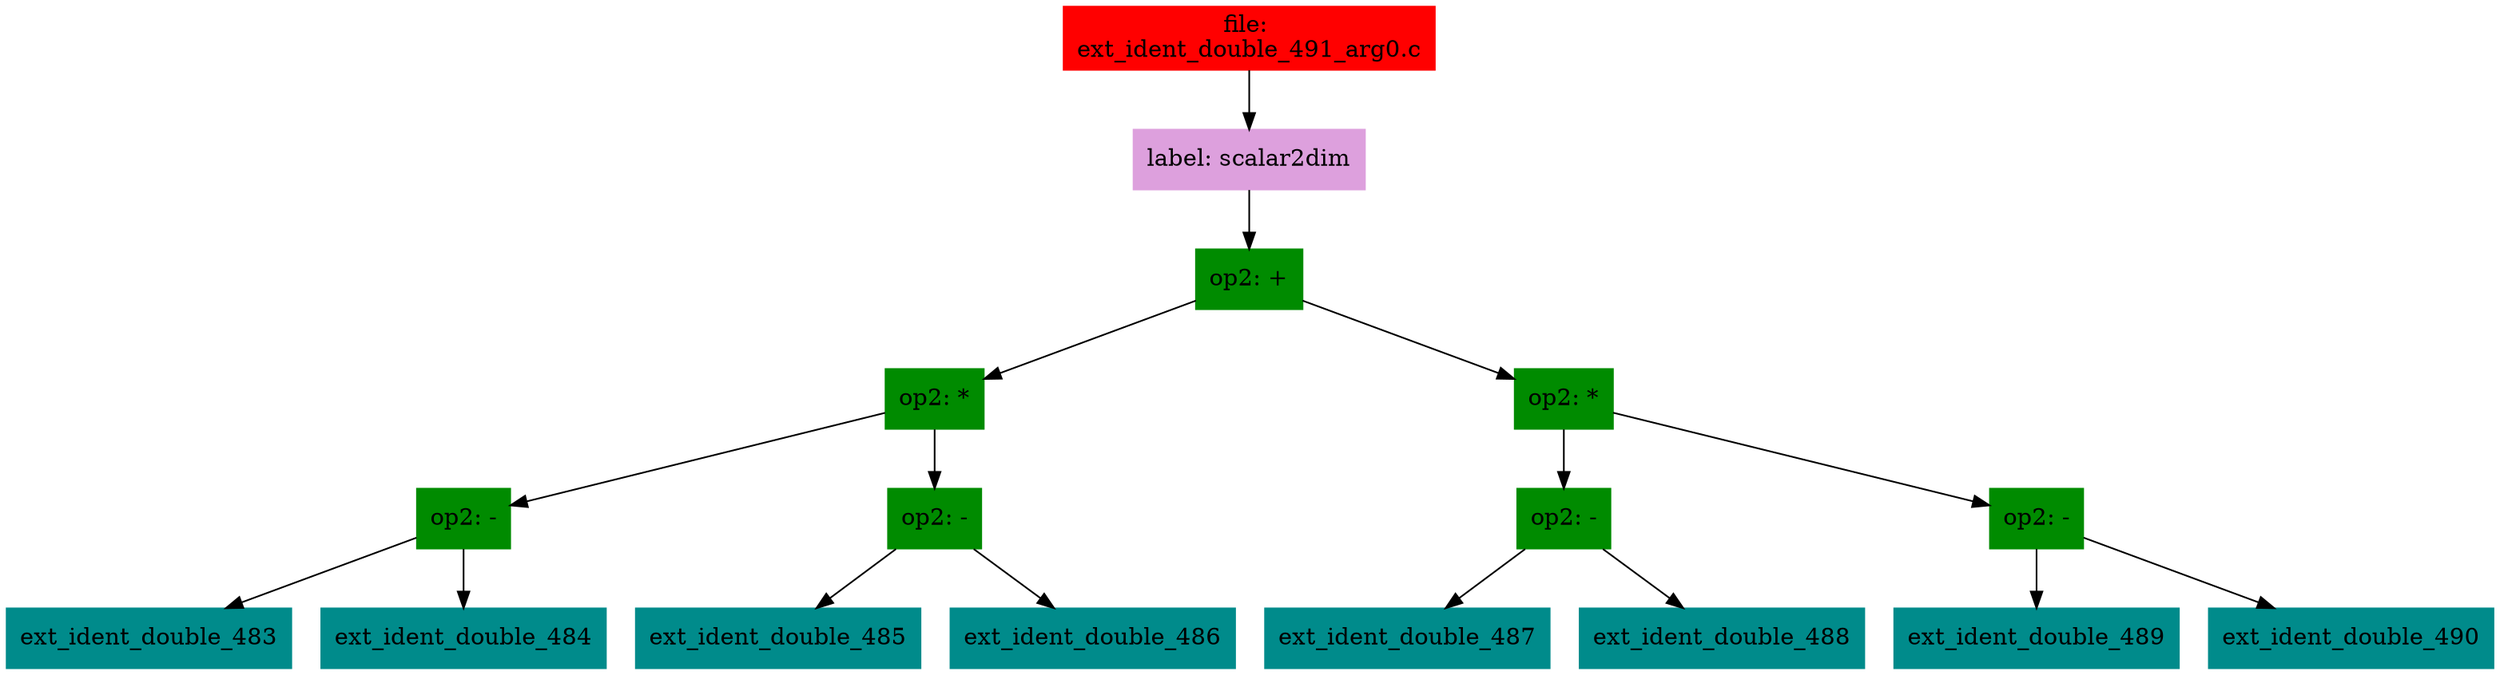 digraph G {
node [shape=box]

0 [label="file: 
ext_ident_double_491_arg0.c",color=red, style=filled]
1 [label="label: scalar2dim",color=plum, style=filled]
0 -> 1
2 [label="op2: +",color=green4, style=filled]
1 -> 2
3 [label="op2: *",color=green4, style=filled]
2 -> 3
4 [label="op2: -",color=green4, style=filled]
3 -> 4
5 [label="ext_ident_double_483",color=cyan4, style=filled]
4 -> 5
10 [label="ext_ident_double_484",color=cyan4, style=filled]
4 -> 10
15 [label="op2: -",color=green4, style=filled]
3 -> 15
16 [label="ext_ident_double_485",color=cyan4, style=filled]
15 -> 16
21 [label="ext_ident_double_486",color=cyan4, style=filled]
15 -> 21
26 [label="op2: *",color=green4, style=filled]
2 -> 26
27 [label="op2: -",color=green4, style=filled]
26 -> 27
28 [label="ext_ident_double_487",color=cyan4, style=filled]
27 -> 28
33 [label="ext_ident_double_488",color=cyan4, style=filled]
27 -> 33
38 [label="op2: -",color=green4, style=filled]
26 -> 38
39 [label="ext_ident_double_489",color=cyan4, style=filled]
38 -> 39
44 [label="ext_ident_double_490",color=cyan4, style=filled]
38 -> 44


}

